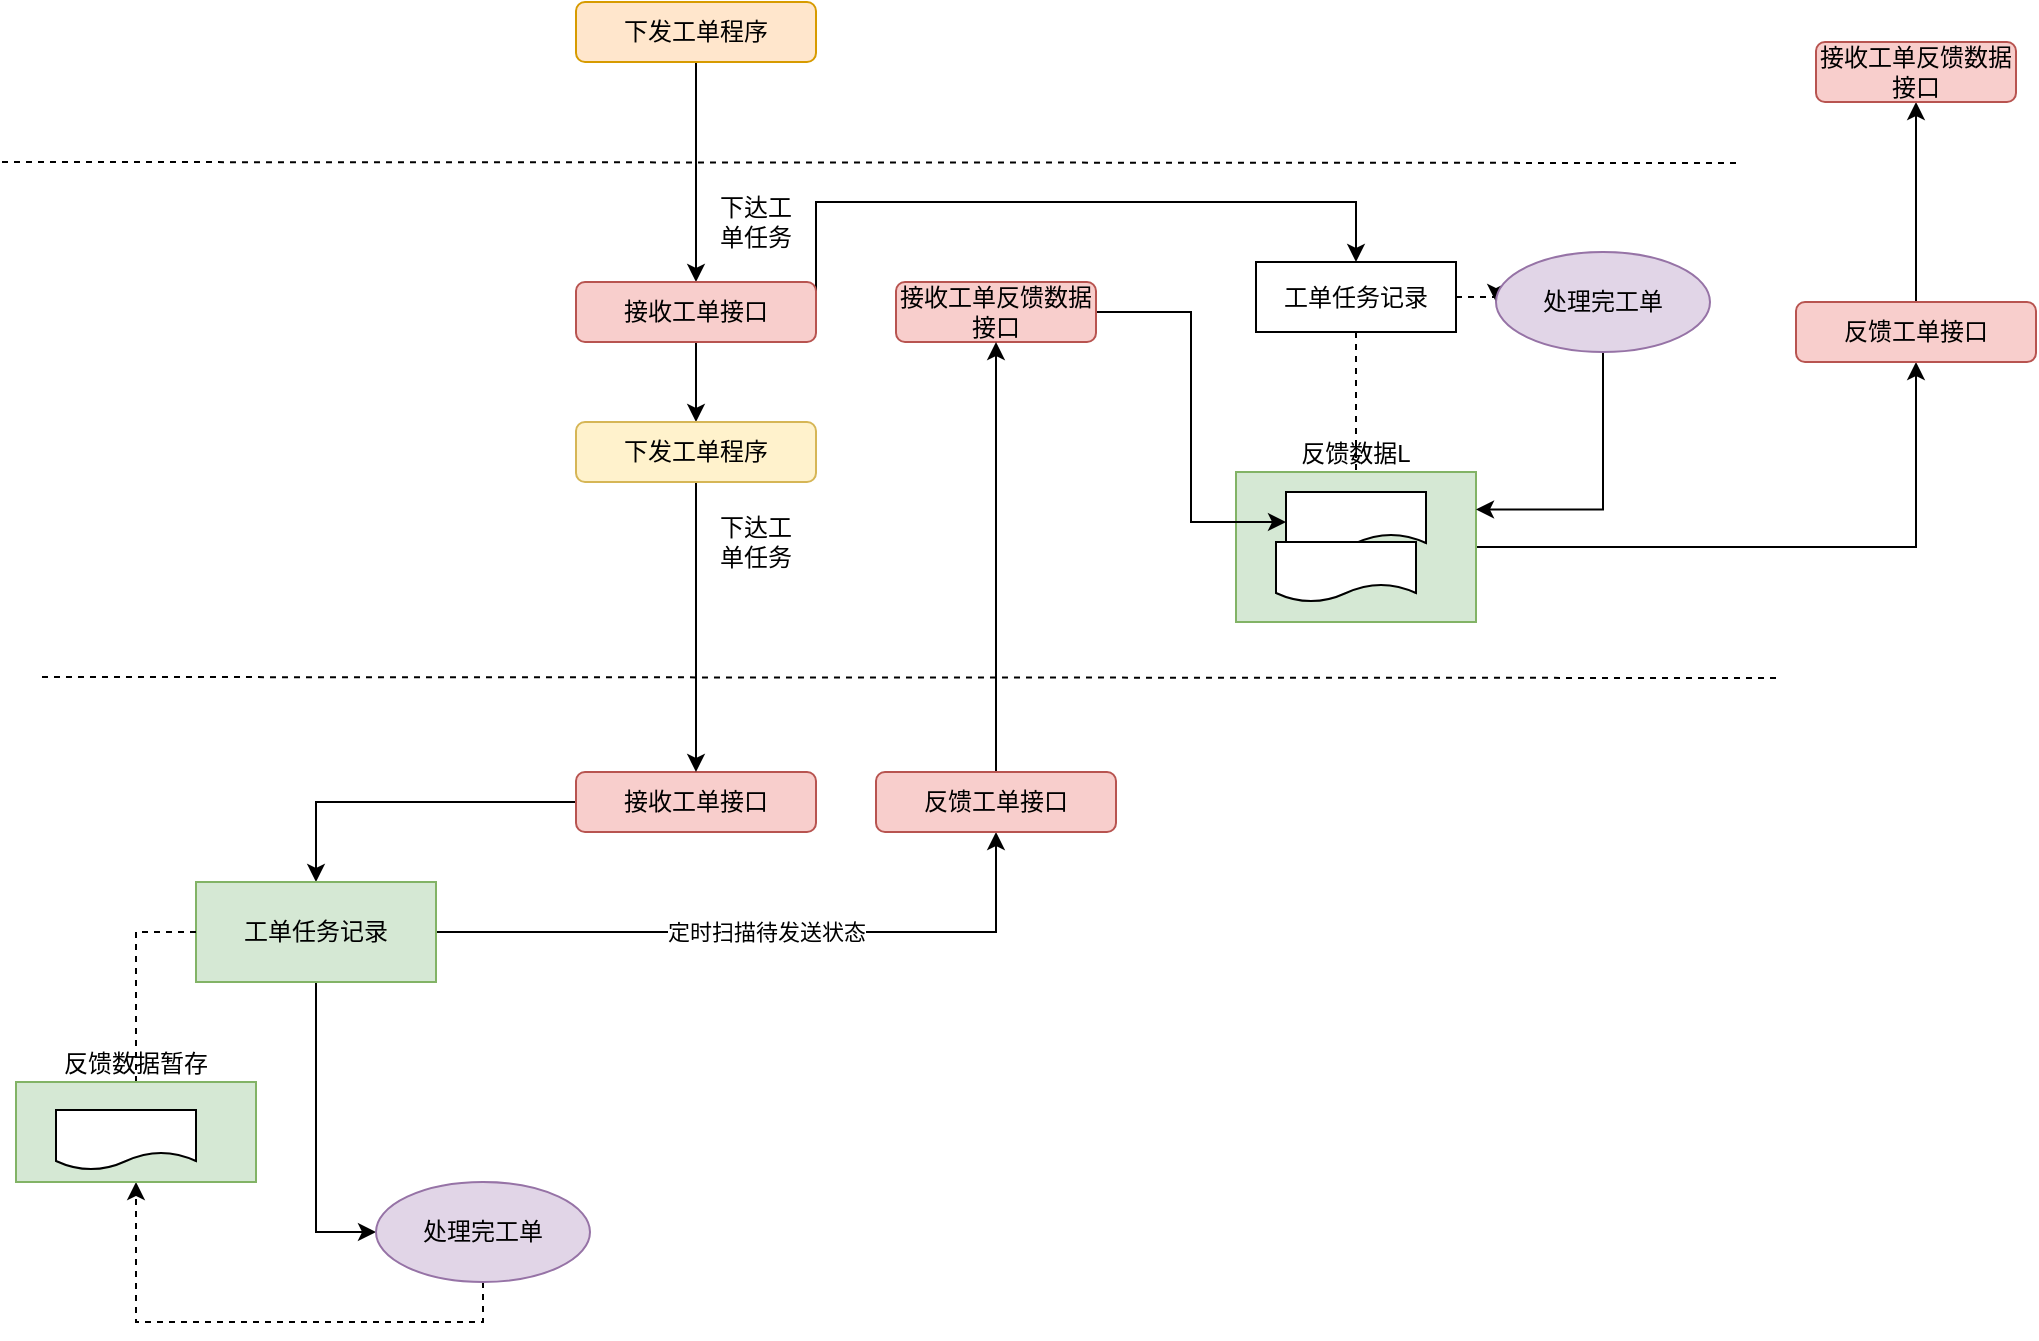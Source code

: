 <mxfile version="10.6.7" type="github"><diagram id="_waEKA7DMJrVCuxWliLW" name="Page-1"><mxGraphModel dx="1281" dy="670" grid="1" gridSize="10" guides="1" tooltips="1" connect="1" arrows="1" fold="1" page="1" pageScale="1" pageWidth="827" pageHeight="1169" math="0" shadow="0"><root><mxCell id="0"/><mxCell id="1" parent="0"/><mxCell id="vpsxU_H-DDj7Gxnpfu28-13" style="edgeStyle=orthogonalEdgeStyle;rounded=0;orthogonalLoop=1;jettySize=auto;html=1;exitX=1;exitY=0.5;exitDx=0;exitDy=0;entryX=0.5;entryY=1;entryDx=0;entryDy=0;" edge="1" parent="1" source="vpsxU_H-DDj7Gxnpfu28-11" target="vpsxU_H-DDj7Gxnpfu28-10"><mxGeometry relative="1" as="geometry"/></mxCell><mxCell id="vpsxU_H-DDj7Gxnpfu28-11" value="反馈数据L" style="rounded=0;whiteSpace=wrap;html=1;labelPosition=center;verticalLabelPosition=top;align=center;verticalAlign=bottom;fillColor=#d5e8d4;strokeColor=#82b366;" vertex="1" parent="1"><mxGeometry x="620" y="255" width="120" height="75" as="geometry"/></mxCell><mxCell id="vpsxU_H-DDj7Gxnpfu28-4" style="edgeStyle=orthogonalEdgeStyle;rounded=0;orthogonalLoop=1;jettySize=auto;html=1;exitX=0.5;exitY=1;exitDx=0;exitDy=0;" edge="1" parent="1" source="vpsxU_H-DDj7Gxnpfu28-1" target="vpsxU_H-DDj7Gxnpfu28-2"><mxGeometry relative="1" as="geometry"/></mxCell><mxCell id="vpsxU_H-DDj7Gxnpfu28-1" value="下发工单程序" style="rounded=1;whiteSpace=wrap;html=1;fillColor=#ffe6cc;strokeColor=#d79b00;" vertex="1" parent="1"><mxGeometry x="290" y="20" width="120" height="30" as="geometry"/></mxCell><mxCell id="vpsxU_H-DDj7Gxnpfu28-30" style="edgeStyle=orthogonalEdgeStyle;rounded=0;orthogonalLoop=1;jettySize=auto;html=1;exitX=0.5;exitY=1;exitDx=0;exitDy=0;entryX=0.5;entryY=0;entryDx=0;entryDy=0;" edge="1" parent="1" source="vpsxU_H-DDj7Gxnpfu28-2" target="vpsxU_H-DDj7Gxnpfu28-29"><mxGeometry relative="1" as="geometry"/></mxCell><mxCell id="vpsxU_H-DDj7Gxnpfu28-37" style="edgeStyle=orthogonalEdgeStyle;rounded=0;orthogonalLoop=1;jettySize=auto;html=1;exitX=1;exitY=0.5;exitDx=0;exitDy=0;" edge="1" parent="1" source="vpsxU_H-DDj7Gxnpfu28-2" target="vpsxU_H-DDj7Gxnpfu28-18"><mxGeometry relative="1" as="geometry"><Array as="points"><mxPoint x="410" y="120"/><mxPoint x="680" y="120"/></Array></mxGeometry></mxCell><mxCell id="vpsxU_H-DDj7Gxnpfu28-2" value="接收工单接口" style="rounded=1;whiteSpace=wrap;html=1;fillColor=#f8cecc;strokeColor=#b85450;" vertex="1" parent="1"><mxGeometry x="290" y="160" width="120" height="30" as="geometry"/></mxCell><mxCell id="vpsxU_H-DDj7Gxnpfu28-22" style="edgeStyle=orthogonalEdgeStyle;rounded=0;orthogonalLoop=1;jettySize=auto;html=1;exitX=0;exitY=0.5;exitDx=0;exitDy=0;entryX=0.5;entryY=0;entryDx=0;entryDy=0;" edge="1" parent="1" source="vpsxU_H-DDj7Gxnpfu28-3" target="vpsxU_H-DDj7Gxnpfu28-20"><mxGeometry relative="1" as="geometry"/></mxCell><mxCell id="vpsxU_H-DDj7Gxnpfu28-3" value="接收工单接口" style="rounded=1;whiteSpace=wrap;html=1;fillColor=#f8cecc;strokeColor=#b85450;" vertex="1" parent="1"><mxGeometry x="290" y="405" width="120" height="30" as="geometry"/></mxCell><mxCell id="vpsxU_H-DDj7Gxnpfu28-9" style="edgeStyle=orthogonalEdgeStyle;rounded=0;orthogonalLoop=1;jettySize=auto;html=1;exitX=1;exitY=0.5;exitDx=0;exitDy=0;entryX=0;entryY=0.5;entryDx=0;entryDy=0;" edge="1" parent="1" source="vpsxU_H-DDj7Gxnpfu28-6" target="vpsxU_H-DDj7Gxnpfu28-8"><mxGeometry relative="1" as="geometry"/></mxCell><mxCell id="vpsxU_H-DDj7Gxnpfu28-6" value="接收工单反馈数据接口" style="rounded=1;whiteSpace=wrap;html=1;fillColor=#f8cecc;strokeColor=#b85450;" vertex="1" parent="1"><mxGeometry x="450" y="160" width="100" height="30" as="geometry"/></mxCell><mxCell id="vpsxU_H-DDj7Gxnpfu28-8" value="" style="shape=document;whiteSpace=wrap;html=1;boundedLbl=1;" vertex="1" parent="1"><mxGeometry x="645" y="265" width="70" height="30" as="geometry"/></mxCell><mxCell id="vpsxU_H-DDj7Gxnpfu28-33" style="edgeStyle=orthogonalEdgeStyle;rounded=0;orthogonalLoop=1;jettySize=auto;html=1;exitX=0.5;exitY=0;exitDx=0;exitDy=0;" edge="1" parent="1" source="vpsxU_H-DDj7Gxnpfu28-10" target="vpsxU_H-DDj7Gxnpfu28-32"><mxGeometry relative="1" as="geometry"/></mxCell><mxCell id="vpsxU_H-DDj7Gxnpfu28-10" value="反馈工单接口" style="rounded=1;whiteSpace=wrap;html=1;fillColor=#f8cecc;strokeColor=#b85450;" vertex="1" parent="1"><mxGeometry x="900" y="170" width="120" height="30" as="geometry"/></mxCell><mxCell id="vpsxU_H-DDj7Gxnpfu28-12" value="" style="shape=document;whiteSpace=wrap;html=1;boundedLbl=1;" vertex="1" parent="1"><mxGeometry x="640" y="290" width="70" height="30" as="geometry"/></mxCell><mxCell id="vpsxU_H-DDj7Gxnpfu28-14" value="下达工单任务" style="text;html=1;strokeColor=none;fillColor=none;align=center;verticalAlign=middle;whiteSpace=wrap;rounded=0;" vertex="1" parent="1"><mxGeometry x="360" y="120" width="40" height="20" as="geometry"/></mxCell><mxCell id="vpsxU_H-DDj7Gxnpfu28-15" value="下达工单任务" style="text;html=1;strokeColor=none;fillColor=none;align=center;verticalAlign=middle;whiteSpace=wrap;rounded=0;" vertex="1" parent="1"><mxGeometry x="360" y="280" width="40" height="20" as="geometry"/></mxCell><mxCell id="vpsxU_H-DDj7Gxnpfu28-39" style="edgeStyle=orthogonalEdgeStyle;rounded=0;orthogonalLoop=1;jettySize=auto;html=1;exitX=0.5;exitY=1;exitDx=0;exitDy=0;entryX=0.5;entryY=0;entryDx=0;entryDy=0;endArrow=none;endFill=0;dashed=1;" edge="1" parent="1" source="vpsxU_H-DDj7Gxnpfu28-18" target="vpsxU_H-DDj7Gxnpfu28-11"><mxGeometry relative="1" as="geometry"/></mxCell><mxCell id="vpsxU_H-DDj7Gxnpfu28-48" style="edgeStyle=orthogonalEdgeStyle;rounded=0;orthogonalLoop=1;jettySize=auto;html=1;exitX=1;exitY=0.5;exitDx=0;exitDy=0;entryX=0;entryY=0.5;entryDx=0;entryDy=0;dashed=1;endArrow=classic;endFill=1;" edge="1" parent="1" source="vpsxU_H-DDj7Gxnpfu28-18" target="vpsxU_H-DDj7Gxnpfu28-47"><mxGeometry relative="1" as="geometry"/></mxCell><mxCell id="vpsxU_H-DDj7Gxnpfu28-18" value="工单任务记录" style="rounded=0;whiteSpace=wrap;html=1;" vertex="1" parent="1"><mxGeometry x="630" y="150" width="100" height="35" as="geometry"/></mxCell><mxCell id="vpsxU_H-DDj7Gxnpfu28-23" style="edgeStyle=orthogonalEdgeStyle;rounded=0;orthogonalLoop=1;jettySize=auto;html=1;exitX=0.5;exitY=1;exitDx=0;exitDy=0;entryX=0;entryY=0.5;entryDx=0;entryDy=0;" edge="1" parent="1" source="vpsxU_H-DDj7Gxnpfu28-20" target="vpsxU_H-DDj7Gxnpfu28-21"><mxGeometry relative="1" as="geometry"/></mxCell><mxCell id="vpsxU_H-DDj7Gxnpfu28-27" value="定时扫描待发送状态" style="edgeStyle=orthogonalEdgeStyle;rounded=0;orthogonalLoop=1;jettySize=auto;html=1;exitX=1;exitY=0.5;exitDx=0;exitDy=0;entryX=0.5;entryY=1;entryDx=0;entryDy=0;" edge="1" parent="1" source="vpsxU_H-DDj7Gxnpfu28-20" target="vpsxU_H-DDj7Gxnpfu28-24"><mxGeometry relative="1" as="geometry"/></mxCell><mxCell id="vpsxU_H-DDj7Gxnpfu28-20" value="工单任务记录" style="rounded=0;whiteSpace=wrap;html=1;fillColor=#d5e8d4;strokeColor=#82b366;" vertex="1" parent="1"><mxGeometry x="100" y="460" width="120" height="50" as="geometry"/></mxCell><mxCell id="vpsxU_H-DDj7Gxnpfu28-46" style="edgeStyle=orthogonalEdgeStyle;rounded=0;orthogonalLoop=1;jettySize=auto;html=1;exitX=0.5;exitY=1;exitDx=0;exitDy=0;entryX=0.5;entryY=1;entryDx=0;entryDy=0;dashed=1;endArrow=classic;endFill=1;" edge="1" parent="1" source="vpsxU_H-DDj7Gxnpfu28-21" target="vpsxU_H-DDj7Gxnpfu28-40"><mxGeometry relative="1" as="geometry"/></mxCell><mxCell id="vpsxU_H-DDj7Gxnpfu28-21" value="处理完工单" style="ellipse;whiteSpace=wrap;html=1;fillColor=#e1d5e7;strokeColor=#9673a6;" vertex="1" parent="1"><mxGeometry x="190" y="610" width="107" height="50" as="geometry"/></mxCell><mxCell id="vpsxU_H-DDj7Gxnpfu28-26" style="edgeStyle=orthogonalEdgeStyle;rounded=0;orthogonalLoop=1;jettySize=auto;html=1;exitX=0.5;exitY=0;exitDx=0;exitDy=0;entryX=0.5;entryY=1;entryDx=0;entryDy=0;" edge="1" parent="1" source="vpsxU_H-DDj7Gxnpfu28-24" target="vpsxU_H-DDj7Gxnpfu28-6"><mxGeometry relative="1" as="geometry"/></mxCell><mxCell id="vpsxU_H-DDj7Gxnpfu28-24" value="反馈工单接口" style="rounded=1;whiteSpace=wrap;html=1;fillColor=#f8cecc;strokeColor=#b85450;" vertex="1" parent="1"><mxGeometry x="440" y="405" width="120" height="30" as="geometry"/></mxCell><mxCell id="vpsxU_H-DDj7Gxnpfu28-31" style="edgeStyle=orthogonalEdgeStyle;rounded=0;orthogonalLoop=1;jettySize=auto;html=1;exitX=0.5;exitY=1;exitDx=0;exitDy=0;" edge="1" parent="1" source="vpsxU_H-DDj7Gxnpfu28-29" target="vpsxU_H-DDj7Gxnpfu28-3"><mxGeometry relative="1" as="geometry"/></mxCell><mxCell id="vpsxU_H-DDj7Gxnpfu28-29" value="下发工单程序" style="rounded=1;whiteSpace=wrap;html=1;fillColor=#fff2cc;strokeColor=#d6b656;" vertex="1" parent="1"><mxGeometry x="290" y="230" width="120" height="30" as="geometry"/></mxCell><mxCell id="vpsxU_H-DDj7Gxnpfu28-32" value="接收工单反馈数据接口" style="rounded=1;whiteSpace=wrap;html=1;fillColor=#f8cecc;strokeColor=#b85450;" vertex="1" parent="1"><mxGeometry x="910" y="40" width="100" height="30" as="geometry"/></mxCell><mxCell id="vpsxU_H-DDj7Gxnpfu28-35" value="" style="endArrow=none;dashed=1;html=1;" edge="1" parent="1"><mxGeometry width="50" height="50" relative="1" as="geometry"><mxPoint x="23" y="357.5" as="sourcePoint"/><mxPoint x="890" y="358" as="targetPoint"/></mxGeometry></mxCell><mxCell id="vpsxU_H-DDj7Gxnpfu28-36" value="" style="endArrow=none;dashed=1;html=1;" edge="1" parent="1"><mxGeometry width="50" height="50" relative="1" as="geometry"><mxPoint x="3" y="100" as="sourcePoint"/><mxPoint x="870" y="100.5" as="targetPoint"/></mxGeometry></mxCell><mxCell id="vpsxU_H-DDj7Gxnpfu28-45" style="edgeStyle=orthogonalEdgeStyle;rounded=0;orthogonalLoop=1;jettySize=auto;html=1;exitX=0.5;exitY=0;exitDx=0;exitDy=0;entryX=0;entryY=0.5;entryDx=0;entryDy=0;endArrow=none;endFill=0;dashed=1;" edge="1" parent="1" source="vpsxU_H-DDj7Gxnpfu28-40" target="vpsxU_H-DDj7Gxnpfu28-20"><mxGeometry relative="1" as="geometry"/></mxCell><mxCell id="vpsxU_H-DDj7Gxnpfu28-40" value="反馈数据暂存" style="rounded=0;whiteSpace=wrap;html=1;labelPosition=center;verticalLabelPosition=top;align=center;verticalAlign=bottom;fillColor=#d5e8d4;strokeColor=#82b366;" vertex="1" parent="1"><mxGeometry x="10" y="560" width="120" height="50" as="geometry"/></mxCell><mxCell id="vpsxU_H-DDj7Gxnpfu28-43" value="" style="shape=document;whiteSpace=wrap;html=1;boundedLbl=1;" vertex="1" parent="1"><mxGeometry x="30" y="574" width="70" height="30" as="geometry"/></mxCell><mxCell id="vpsxU_H-DDj7Gxnpfu28-49" style="edgeStyle=orthogonalEdgeStyle;rounded=0;orthogonalLoop=1;jettySize=auto;html=1;exitX=0.5;exitY=1;exitDx=0;exitDy=0;entryX=1;entryY=0.25;entryDx=0;entryDy=0;endArrow=classic;endFill=1;" edge="1" parent="1" source="vpsxU_H-DDj7Gxnpfu28-47" target="vpsxU_H-DDj7Gxnpfu28-11"><mxGeometry relative="1" as="geometry"/></mxCell><mxCell id="vpsxU_H-DDj7Gxnpfu28-47" value="处理完工单" style="ellipse;whiteSpace=wrap;html=1;fillColor=#e1d5e7;strokeColor=#9673a6;" vertex="1" parent="1"><mxGeometry x="750" y="145" width="107" height="50" as="geometry"/></mxCell></root></mxGraphModel></diagram></mxfile>